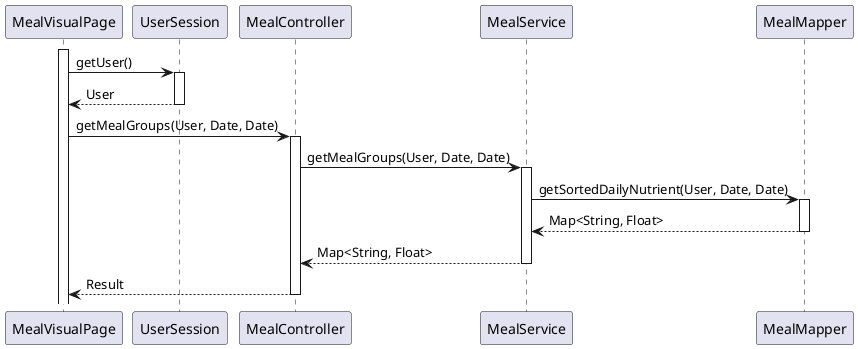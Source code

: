 @startuml
activate MealVisualPage
MealVisualPage -> UserSession: getUser()
activate UserSession
UserSession --> MealVisualPage: User
deactivate UserSession

MealVisualPage -> MealController: getMealGroups(User, Date, Date)
activate MealController

MealController -> MealService: getMealGroups(User, Date, Date)
activate MealService

MealService -> MealMapper: getSortedDailyNutrient(User, Date, Date)
activate MealMapper

MealMapper --> MealService: Map<String, Float>
deactivate MealMapper

MealService --> MealController: Map<String, Float>
deactivate MealService

MealController --> MealVisualPage: Result
deactivate MealController
@enduml